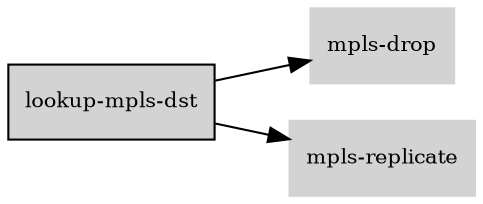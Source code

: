 digraph "lookup_mpls_dst_subgraph" {
  rankdir=LR;
  node [shape=box, style=filled, fontsize=10, color=lightgray, fontcolor=black, fillcolor=lightgray];
  "lookup-mpls-dst" [color=black, fontcolor=black, fillcolor=lightgray];
  edge [fontsize=8];
  "lookup-mpls-dst" -> "mpls-drop";
  "lookup-mpls-dst" -> "mpls-replicate";
}
